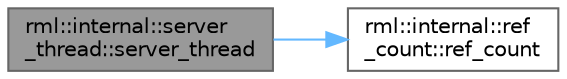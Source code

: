 digraph "rml::internal::server_thread::server_thread"
{
 // LATEX_PDF_SIZE
  bgcolor="transparent";
  edge [fontname=Helvetica,fontsize=10,labelfontname=Helvetica,labelfontsize=10];
  node [fontname=Helvetica,fontsize=10,shape=box,height=0.2,width=0.4];
  rankdir="LR";
  Node1 [id="Node000001",label="rml::internal::server\l_thread::server_thread",height=0.2,width=0.4,color="gray40", fillcolor="grey60", style="filled", fontcolor="black",tooltip=" "];
  Node1 -> Node2 [id="edge1_Node000001_Node000002",color="steelblue1",style="solid",tooltip=" "];
  Node2 [id="Node000002",label="rml::internal::ref\l_count::ref_count",height=0.2,width=0.4,color="grey40", fillcolor="white", style="filled",URL="$classrml_1_1internal_1_1ref__count.html#a4b92246e7f3e8ce41038e5abd98e209d",tooltip=" "];
}
